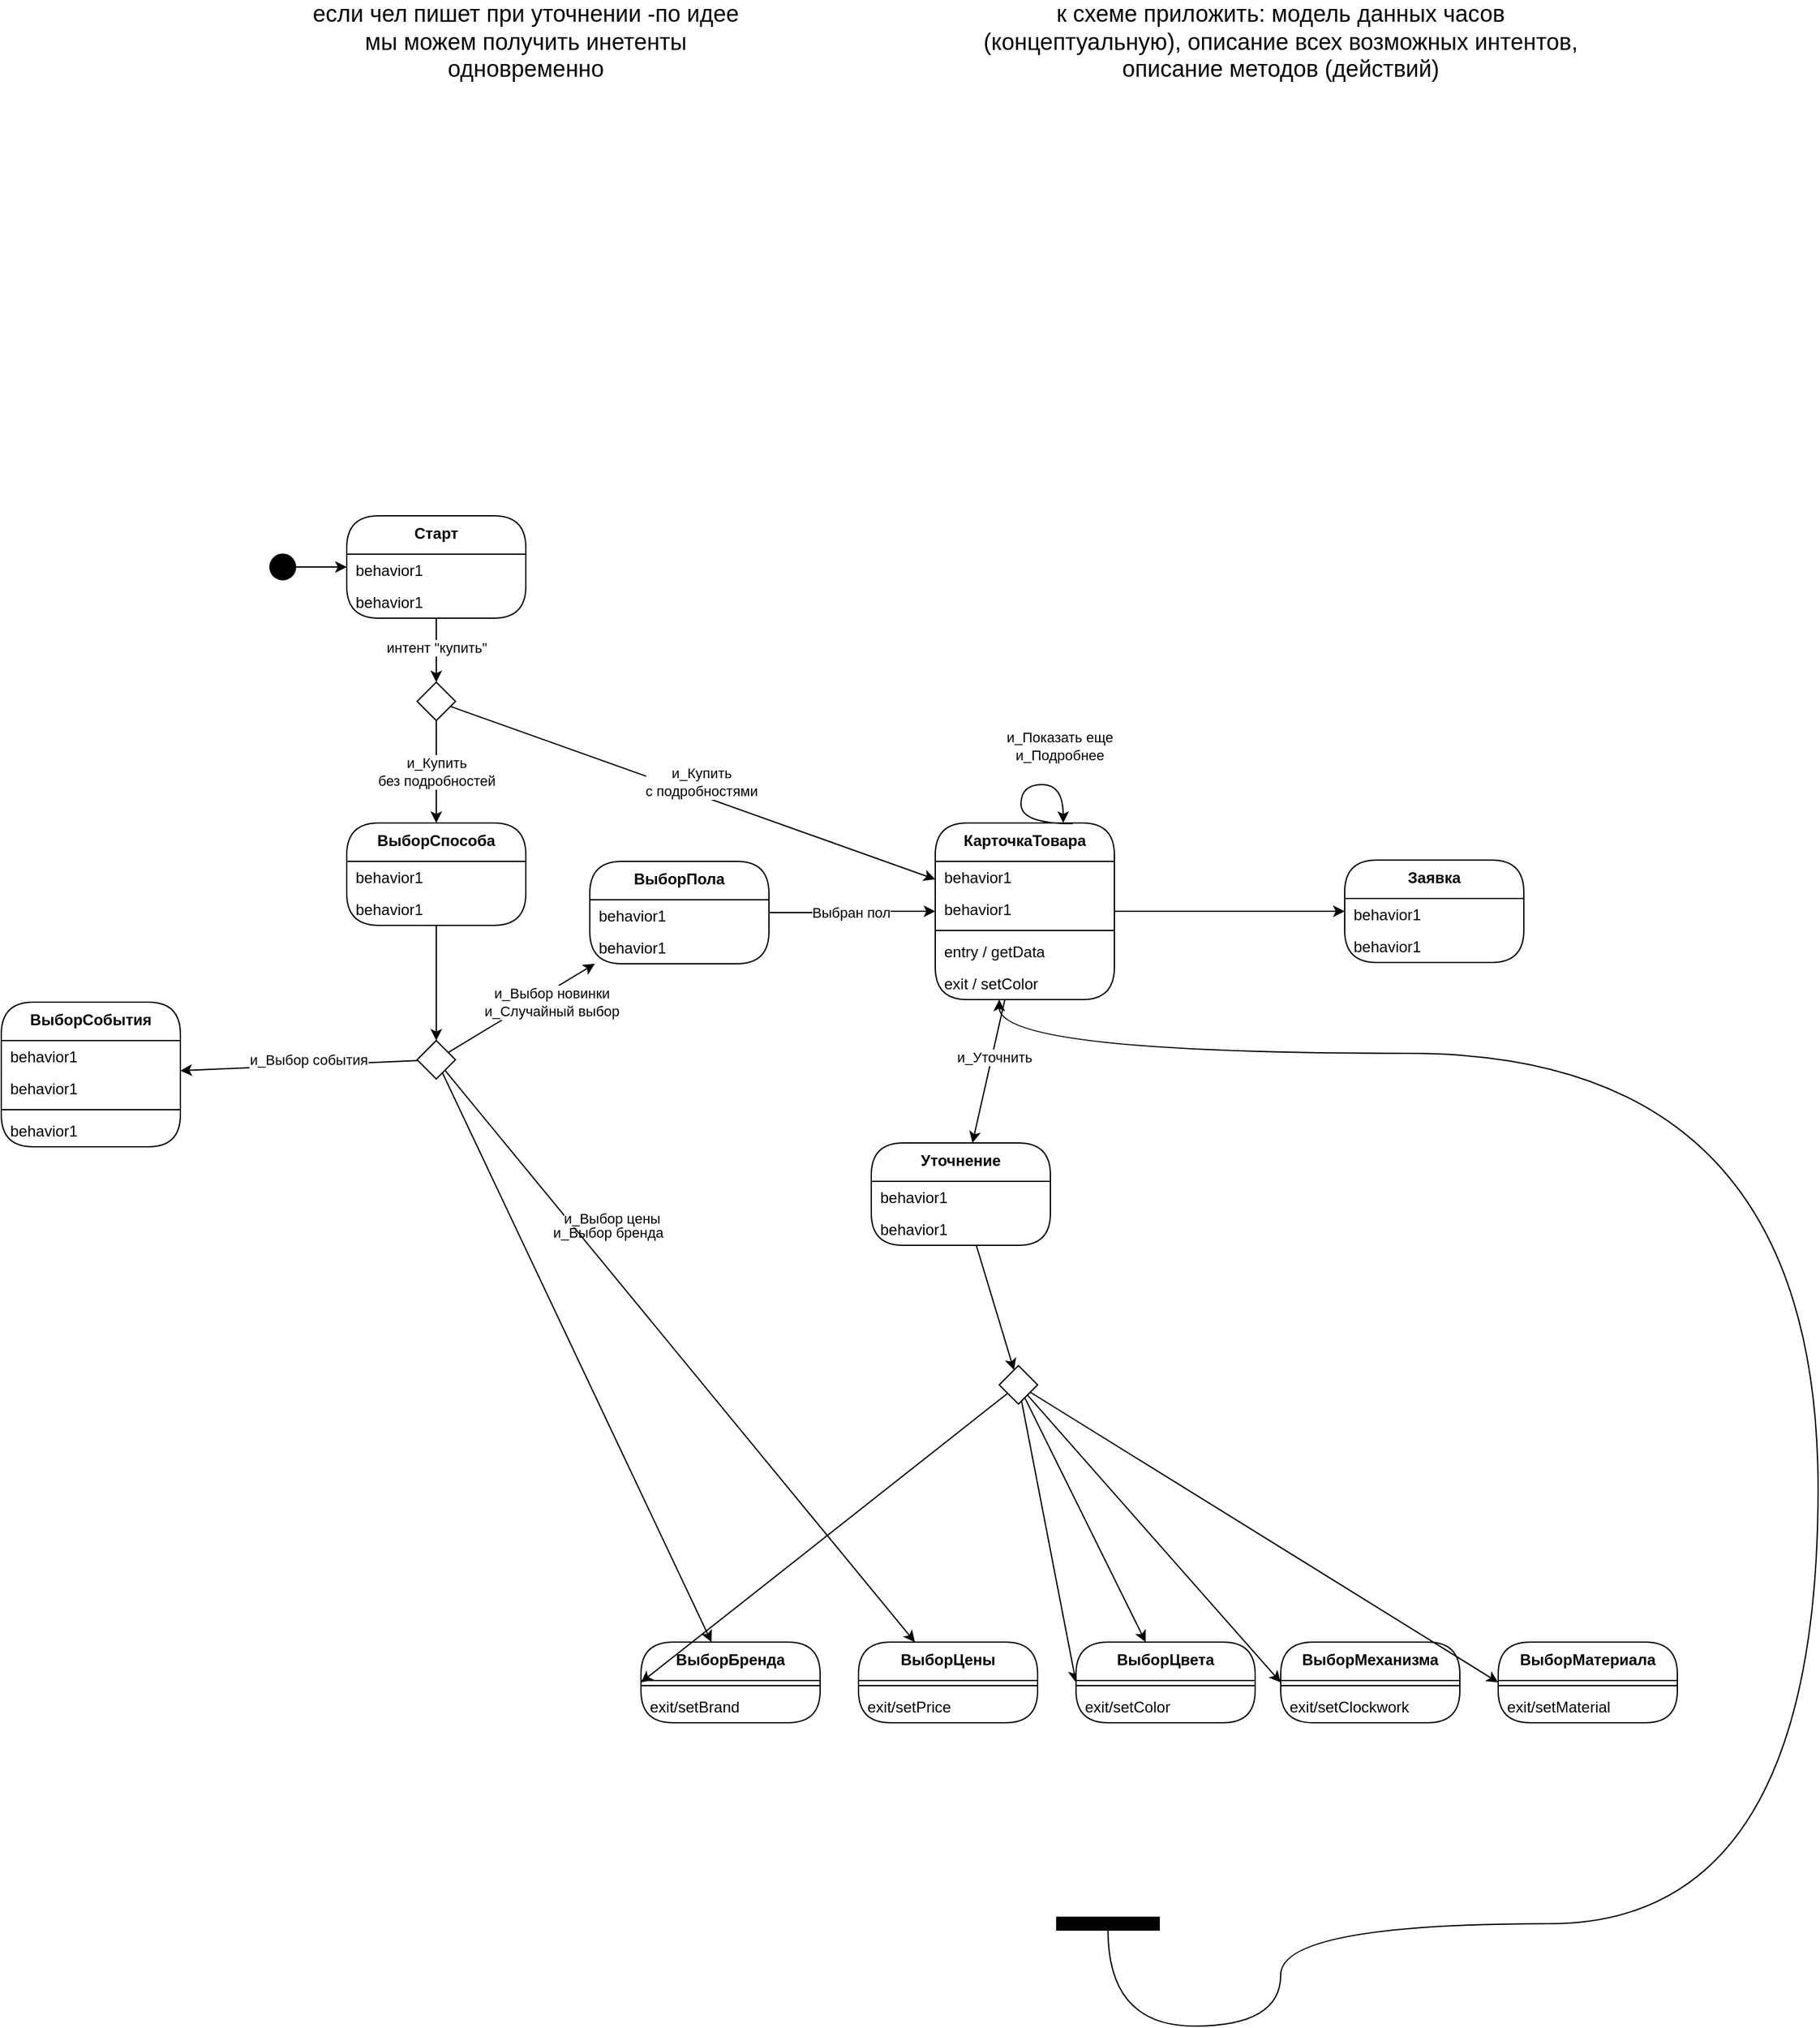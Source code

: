 <mxfile version="22.1.0" type="github" pages="2">
  <diagram name="Page-1" id="c4acf3e9-155e-7222-9cf6-157b1a14988f">
    <mxGraphModel dx="2126" dy="1546" grid="1" gridSize="10" guides="1" tooltips="1" connect="1" arrows="1" fold="1" page="0" pageScale="1" pageWidth="850" pageHeight="1100" background="none" math="0" shadow="0">
      <root>
        <mxCell id="0" />
        <mxCell id="1" parent="0" />
        <mxCell id="SWCbF4250IS1tGv3gK87-6" style="rounded=0;orthogonalLoop=1;jettySize=auto;html=1;edgeStyle=elbowEdgeStyle;" parent="1" source="T_VBmHh6CQnNHwD42FFN-5" target="FL9K62EaHGy_0KdFEDnW-7" edge="1">
          <mxGeometry relative="1" as="geometry">
            <mxPoint x="80" y="322.5" as="sourcePoint" />
            <mxPoint x="131.235" y="322.26" as="targetPoint" />
          </mxGeometry>
        </mxCell>
        <mxCell id="FL9K62EaHGy_0KdFEDnW-38" value="интент &quot;купить&quot;" style="edgeLabel;html=1;align=center;verticalAlign=middle;resizable=0;points=[];" vertex="1" connectable="0" parent="SWCbF4250IS1tGv3gK87-6">
          <mxGeometry x="-0.467" relative="1" as="geometry">
            <mxPoint y="9" as="offset" />
          </mxGeometry>
        </mxCell>
        <mxCell id="T_VBmHh6CQnNHwD42FFN-5" value="&lt;b&gt;Старт&lt;/b&gt;" style="swimlane;fontStyle=0;align=center;verticalAlign=top;childLayout=stackLayout;horizontal=1;startSize=30;horizontalStack=0;resizeParent=1;resizeParentMax=0;resizeLast=0;collapsible=0;marginBottom=0;html=1;rounded=1;absoluteArcSize=1;arcSize=50;whiteSpace=wrap;" parent="1" vertex="1">
          <mxGeometry x="-60" y="260" width="140" height="80" as="geometry" />
        </mxCell>
        <mxCell id="T_VBmHh6CQnNHwD42FFN-9" value="behavior1" style="fillColor=none;strokeColor=none;align=left;verticalAlign=middle;spacingLeft=5;whiteSpace=wrap;html=1;" parent="T_VBmHh6CQnNHwD42FFN-5" vertex="1">
          <mxGeometry y="30" width="140" height="25" as="geometry" />
        </mxCell>
        <mxCell id="T_VBmHh6CQnNHwD42FFN-12" value="behavior1" style="fillColor=none;strokeColor=none;align=left;verticalAlign=middle;spacingLeft=5;whiteSpace=wrap;html=1;" parent="T_VBmHh6CQnNHwD42FFN-5" vertex="1">
          <mxGeometry y="55" width="140" height="25" as="geometry" />
        </mxCell>
        <mxCell id="FL9K62EaHGy_0KdFEDnW-3" style="edgeStyle=orthogonalEdgeStyle;rounded=0;orthogonalLoop=1;jettySize=auto;html=1;" edge="1" parent="1" source="FL9K62EaHGy_0KdFEDnW-1" target="T_VBmHh6CQnNHwD42FFN-5">
          <mxGeometry relative="1" as="geometry" />
        </mxCell>
        <mxCell id="FL9K62EaHGy_0KdFEDnW-1" value="" style="ellipse;whiteSpace=wrap;html=1;fillColor=#000000;" vertex="1" parent="1">
          <mxGeometry x="-120" y="290" width="20" height="20" as="geometry" />
        </mxCell>
        <mxCell id="FL9K62EaHGy_0KdFEDnW-7" value="" style="rhombus;whiteSpace=wrap;html=1;" vertex="1" parent="1">
          <mxGeometry x="-5" y="390" width="30" height="30" as="geometry" />
        </mxCell>
        <mxCell id="FL9K62EaHGy_0KdFEDnW-8" value="ВыборСпособа" style="swimlane;fontStyle=1;align=center;verticalAlign=top;childLayout=stackLayout;horizontal=1;startSize=30;horizontalStack=0;resizeParent=1;resizeParentMax=0;resizeLast=0;collapsible=0;marginBottom=0;html=1;rounded=1;absoluteArcSize=1;arcSize=50;whiteSpace=wrap;" vertex="1" parent="1">
          <mxGeometry x="-60" y="500" width="140" height="80" as="geometry" />
        </mxCell>
        <mxCell id="FL9K62EaHGy_0KdFEDnW-9" value="behavior1" style="fillColor=none;strokeColor=none;align=left;verticalAlign=middle;spacingLeft=5;whiteSpace=wrap;html=1;" vertex="1" parent="FL9K62EaHGy_0KdFEDnW-8">
          <mxGeometry y="30" width="140" height="25" as="geometry" />
        </mxCell>
        <mxCell id="FL9K62EaHGy_0KdFEDnW-10" value="behavior1" style="fillColor=none;strokeColor=none;align=left;verticalAlign=middle;spacingLeft=5;whiteSpace=wrap;html=1;" vertex="1" parent="FL9K62EaHGy_0KdFEDnW-8">
          <mxGeometry y="55" width="140" height="25" as="geometry" />
        </mxCell>
        <mxCell id="FL9K62EaHGy_0KdFEDnW-11" style="rounded=0;orthogonalLoop=1;jettySize=auto;html=1;elbow=horizontal;edgeStyle=elbowEdgeStyle;" edge="1" parent="1" source="FL9K62EaHGy_0KdFEDnW-7" target="FL9K62EaHGy_0KdFEDnW-8">
          <mxGeometry relative="1" as="geometry">
            <mxPoint x="210" y="329.62" as="sourcePoint" />
            <mxPoint x="300" y="329.62" as="targetPoint" />
          </mxGeometry>
        </mxCell>
        <mxCell id="FL9K62EaHGy_0KdFEDnW-41" value="и_Купить&lt;br&gt;без подробностей" style="edgeLabel;html=1;align=center;verticalAlign=middle;resizable=0;points=[];" vertex="1" connectable="0" parent="FL9K62EaHGy_0KdFEDnW-11">
          <mxGeometry x="-0.509" y="-1" relative="1" as="geometry">
            <mxPoint x="1" y="20" as="offset" />
          </mxGeometry>
        </mxCell>
        <mxCell id="FL9K62EaHGy_0KdFEDnW-13" value="ВыборСобытия" style="swimlane;fontStyle=1;align=center;verticalAlign=top;childLayout=stackLayout;horizontal=1;startSize=30;horizontalStack=0;resizeParent=1;resizeParentMax=0;resizeLast=0;collapsible=0;marginBottom=0;html=1;rounded=1;absoluteArcSize=1;arcSize=50;whiteSpace=wrap;" vertex="1" parent="1">
          <mxGeometry x="-330" y="640" width="140" height="113" as="geometry" />
        </mxCell>
        <mxCell id="FL9K62EaHGy_0KdFEDnW-14" value="behavior1" style="fillColor=none;strokeColor=none;align=left;verticalAlign=middle;spacingLeft=5;whiteSpace=wrap;html=1;" vertex="1" parent="FL9K62EaHGy_0KdFEDnW-13">
          <mxGeometry y="30" width="140" height="25" as="geometry" />
        </mxCell>
        <mxCell id="FL9K62EaHGy_0KdFEDnW-15" value="behavior1" style="fillColor=none;strokeColor=none;align=left;verticalAlign=middle;spacingLeft=5;whiteSpace=wrap;html=1;" vertex="1" parent="FL9K62EaHGy_0KdFEDnW-13">
          <mxGeometry y="55" width="140" height="25" as="geometry" />
        </mxCell>
        <mxCell id="eSUh50LeGdBLvh848-gK-1" value="" style="line;strokeWidth=1;fillColor=none;align=left;verticalAlign=middle;spacingTop=-1;spacingLeft=3;spacingRight=3;rotatable=0;labelPosition=right;points=[];portConstraint=eastwest;" vertex="1" parent="FL9K62EaHGy_0KdFEDnW-13">
          <mxGeometry y="80" width="140" height="8" as="geometry" />
        </mxCell>
        <mxCell id="eSUh50LeGdBLvh848-gK-2" value="behavior1" style="fillColor=none;strokeColor=none;align=left;verticalAlign=middle;spacingLeft=5;whiteSpace=wrap;html=1;" vertex="1" parent="FL9K62EaHGy_0KdFEDnW-13">
          <mxGeometry y="88" width="140" height="25" as="geometry" />
        </mxCell>
        <mxCell id="FL9K62EaHGy_0KdFEDnW-58" style="edgeStyle=orthogonalEdgeStyle;rounded=0;orthogonalLoop=1;jettySize=auto;html=1;" edge="1" parent="1" source="FL9K62EaHGy_0KdFEDnW-17" target="FL9K62EaHGy_0KdFEDnW-20">
          <mxGeometry relative="1" as="geometry" />
        </mxCell>
        <mxCell id="ffJ6PwLNoABF6Ka8uKUp-25" value="Выбран пол" style="edgeLabel;html=1;align=center;verticalAlign=middle;resizable=0;points=[];" vertex="1" connectable="0" parent="FL9K62EaHGy_0KdFEDnW-58">
          <mxGeometry y="1" relative="1" as="geometry">
            <mxPoint as="offset" />
          </mxGeometry>
        </mxCell>
        <mxCell id="FL9K62EaHGy_0KdFEDnW-17" value="ВыборПола" style="swimlane;fontStyle=1;align=center;verticalAlign=top;childLayout=stackLayout;horizontal=1;startSize=30;horizontalStack=0;resizeParent=1;resizeParentMax=0;resizeLast=0;collapsible=0;marginBottom=0;html=1;rounded=1;absoluteArcSize=1;arcSize=50;whiteSpace=wrap;" vertex="1" parent="1">
          <mxGeometry x="130" y="530" width="140" height="80" as="geometry" />
        </mxCell>
        <mxCell id="FL9K62EaHGy_0KdFEDnW-18" value="behavior1" style="fillColor=none;strokeColor=none;align=left;verticalAlign=middle;spacingLeft=5;whiteSpace=wrap;html=1;" vertex="1" parent="FL9K62EaHGy_0KdFEDnW-17">
          <mxGeometry y="30" width="140" height="25" as="geometry" />
        </mxCell>
        <mxCell id="FL9K62EaHGy_0KdFEDnW-19" value="behavior1" style="fillColor=none;strokeColor=none;align=left;verticalAlign=middle;spacingLeft=5;whiteSpace=wrap;html=1;" vertex="1" parent="FL9K62EaHGy_0KdFEDnW-17">
          <mxGeometry y="55" width="140" height="25" as="geometry" />
        </mxCell>
        <mxCell id="FL9K62EaHGy_0KdFEDnW-61" style="edgeStyle=orthogonalEdgeStyle;rounded=0;orthogonalLoop=1;jettySize=auto;html=1;" edge="1" parent="1" source="FL9K62EaHGy_0KdFEDnW-20" target="FL9K62EaHGy_0KdFEDnW-23">
          <mxGeometry relative="1" as="geometry" />
        </mxCell>
        <mxCell id="FL9K62EaHGy_0KdFEDnW-62" style="rounded=0;orthogonalLoop=1;jettySize=auto;html=1;" edge="1" parent="1" source="FL9K62EaHGy_0KdFEDnW-20" target="FL9K62EaHGy_0KdFEDnW-26">
          <mxGeometry relative="1" as="geometry" />
        </mxCell>
        <mxCell id="FL9K62EaHGy_0KdFEDnW-63" value="и_Уточнить" style="edgeLabel;html=1;align=center;verticalAlign=middle;resizable=0;points=[];" vertex="1" connectable="0" parent="FL9K62EaHGy_0KdFEDnW-62">
          <mxGeometry x="-0.209" y="1" relative="1" as="geometry">
            <mxPoint as="offset" />
          </mxGeometry>
        </mxCell>
        <mxCell id="FL9K62EaHGy_0KdFEDnW-20" value="КарточкаТовара" style="swimlane;fontStyle=1;align=center;verticalAlign=top;childLayout=stackLayout;horizontal=1;startSize=30;horizontalStack=0;resizeParent=1;resizeParentMax=0;resizeLast=0;collapsible=0;marginBottom=0;html=1;rounded=1;absoluteArcSize=1;arcSize=50;whiteSpace=wrap;" vertex="1" parent="1">
          <mxGeometry x="400" y="500" width="140" height="138" as="geometry" />
        </mxCell>
        <mxCell id="FL9K62EaHGy_0KdFEDnW-21" value="behavior1" style="fillColor=none;strokeColor=none;align=left;verticalAlign=middle;spacingLeft=5;whiteSpace=wrap;html=1;" vertex="1" parent="FL9K62EaHGy_0KdFEDnW-20">
          <mxGeometry y="30" width="140" height="25" as="geometry" />
        </mxCell>
        <mxCell id="FL9K62EaHGy_0KdFEDnW-22" value="behavior1" style="fillColor=none;strokeColor=none;align=left;verticalAlign=middle;spacingLeft=5;whiteSpace=wrap;html=1;" vertex="1" parent="FL9K62EaHGy_0KdFEDnW-20">
          <mxGeometry y="55" width="140" height="25" as="geometry" />
        </mxCell>
        <mxCell id="ffJ6PwLNoABF6Ka8uKUp-27" value="" style="line;strokeWidth=1;fillColor=none;align=left;verticalAlign=middle;spacingTop=-1;spacingLeft=3;spacingRight=3;rotatable=0;labelPosition=right;points=[];portConstraint=eastwest;" vertex="1" parent="FL9K62EaHGy_0KdFEDnW-20">
          <mxGeometry y="80" width="140" height="8" as="geometry" />
        </mxCell>
        <mxCell id="ffJ6PwLNoABF6Ka8uKUp-29" value="entry / getData" style="fillColor=none;strokeColor=none;align=left;verticalAlign=middle;spacingLeft=5;whiteSpace=wrap;html=1;" vertex="1" parent="FL9K62EaHGy_0KdFEDnW-20">
          <mxGeometry y="88" width="140" height="25" as="geometry" />
        </mxCell>
        <mxCell id="ffJ6PwLNoABF6Ka8uKUp-28" value="exit / setСolor" style="fillColor=none;strokeColor=none;align=left;verticalAlign=middle;spacingLeft=5;whiteSpace=wrap;html=1;" vertex="1" parent="FL9K62EaHGy_0KdFEDnW-20">
          <mxGeometry y="113" width="140" height="25" as="geometry" />
        </mxCell>
        <mxCell id="FL9K62EaHGy_0KdFEDnW-23" value="Заявка" style="swimlane;fontStyle=1;align=center;verticalAlign=top;childLayout=stackLayout;horizontal=1;startSize=30;horizontalStack=0;resizeParent=1;resizeParentMax=0;resizeLast=0;collapsible=0;marginBottom=0;html=1;rounded=1;absoluteArcSize=1;arcSize=50;whiteSpace=wrap;" vertex="1" parent="1">
          <mxGeometry x="720" y="529" width="140" height="80" as="geometry" />
        </mxCell>
        <mxCell id="FL9K62EaHGy_0KdFEDnW-24" value="behavior1" style="fillColor=none;strokeColor=none;align=left;verticalAlign=middle;spacingLeft=5;whiteSpace=wrap;html=1;" vertex="1" parent="FL9K62EaHGy_0KdFEDnW-23">
          <mxGeometry y="30" width="140" height="25" as="geometry" />
        </mxCell>
        <mxCell id="FL9K62EaHGy_0KdFEDnW-25" value="behavior1" style="fillColor=none;strokeColor=none;align=left;verticalAlign=middle;spacingLeft=5;whiteSpace=wrap;html=1;" vertex="1" parent="FL9K62EaHGy_0KdFEDnW-23">
          <mxGeometry y="55" width="140" height="25" as="geometry" />
        </mxCell>
        <mxCell id="FL9K62EaHGy_0KdFEDnW-68" style="rounded=0;orthogonalLoop=1;jettySize=auto;html=1;" edge="1" parent="1" source="FL9K62EaHGy_0KdFEDnW-26" target="FL9K62EaHGy_0KdFEDnW-67">
          <mxGeometry relative="1" as="geometry" />
        </mxCell>
        <mxCell id="FL9K62EaHGy_0KdFEDnW-26" value="Уточнение" style="swimlane;fontStyle=1;align=center;verticalAlign=top;childLayout=stackLayout;horizontal=1;startSize=30;horizontalStack=0;resizeParent=1;resizeParentMax=0;resizeLast=0;collapsible=0;marginBottom=0;html=1;rounded=1;absoluteArcSize=1;arcSize=50;whiteSpace=wrap;" vertex="1" parent="1">
          <mxGeometry x="350" y="750" width="140" height="80" as="geometry" />
        </mxCell>
        <mxCell id="FL9K62EaHGy_0KdFEDnW-27" value="behavior1" style="fillColor=none;strokeColor=none;align=left;verticalAlign=middle;spacingLeft=5;whiteSpace=wrap;html=1;" vertex="1" parent="FL9K62EaHGy_0KdFEDnW-26">
          <mxGeometry y="30" width="140" height="25" as="geometry" />
        </mxCell>
        <mxCell id="FL9K62EaHGy_0KdFEDnW-28" value="behavior1" style="fillColor=none;strokeColor=none;align=left;verticalAlign=middle;spacingLeft=5;whiteSpace=wrap;html=1;" vertex="1" parent="FL9K62EaHGy_0KdFEDnW-26">
          <mxGeometry y="55" width="140" height="25" as="geometry" />
        </mxCell>
        <mxCell id="FL9K62EaHGy_0KdFEDnW-30" value="ВыборБренда" style="swimlane;fontStyle=1;align=center;verticalAlign=top;childLayout=stackLayout;horizontal=1;startSize=30;horizontalStack=0;resizeParent=1;resizeParentMax=0;resizeLast=0;collapsible=0;marginBottom=0;html=1;rounded=1;absoluteArcSize=1;arcSize=50;whiteSpace=wrap;" vertex="1" parent="1">
          <mxGeometry x="170" y="1140" width="140" height="63" as="geometry" />
        </mxCell>
        <mxCell id="ffJ6PwLNoABF6Ka8uKUp-10" value="" style="line;strokeWidth=1;fillColor=none;align=left;verticalAlign=middle;spacingTop=-1;spacingLeft=3;spacingRight=3;rotatable=0;labelPosition=right;points=[];portConstraint=eastwest;" vertex="1" parent="FL9K62EaHGy_0KdFEDnW-30">
          <mxGeometry y="30" width="140" height="8" as="geometry" />
        </mxCell>
        <mxCell id="ffJ6PwLNoABF6Ka8uKUp-11" value="exit/setBrand" style="fillColor=none;strokeColor=none;align=left;verticalAlign=middle;spacingLeft=5;whiteSpace=wrap;html=1;" vertex="1" parent="FL9K62EaHGy_0KdFEDnW-30">
          <mxGeometry y="38" width="140" height="25" as="geometry" />
        </mxCell>
        <mxCell id="FL9K62EaHGy_0KdFEDnW-35" value="ВыборМеханизма" style="swimlane;fontStyle=1;align=center;verticalAlign=top;childLayout=stackLayout;horizontal=1;startSize=30;horizontalStack=0;resizeParent=1;resizeParentMax=0;resizeLast=0;collapsible=0;marginBottom=0;html=1;rounded=1;absoluteArcSize=1;arcSize=50;whiteSpace=wrap;" vertex="1" parent="1">
          <mxGeometry x="670" y="1140" width="140" height="63" as="geometry" />
        </mxCell>
        <mxCell id="ffJ6PwLNoABF6Ka8uKUp-16" value="" style="line;strokeWidth=1;fillColor=none;align=left;verticalAlign=middle;spacingTop=-1;spacingLeft=3;spacingRight=3;rotatable=0;labelPosition=right;points=[];portConstraint=eastwest;" vertex="1" parent="FL9K62EaHGy_0KdFEDnW-35">
          <mxGeometry y="30" width="140" height="8" as="geometry" />
        </mxCell>
        <mxCell id="ffJ6PwLNoABF6Ka8uKUp-17" value="exit/setСlockwork" style="fillColor=none;strokeColor=none;align=left;verticalAlign=middle;spacingLeft=5;whiteSpace=wrap;html=1;" vertex="1" parent="FL9K62EaHGy_0KdFEDnW-35">
          <mxGeometry y="38" width="140" height="25" as="geometry" />
        </mxCell>
        <mxCell id="FL9K62EaHGy_0KdFEDnW-36" value="ВыборМатериала" style="swimlane;fontStyle=1;align=center;verticalAlign=top;childLayout=stackLayout;horizontal=1;startSize=30;horizontalStack=0;resizeParent=1;resizeParentMax=0;resizeLast=0;collapsible=0;marginBottom=0;html=1;rounded=1;absoluteArcSize=1;arcSize=50;whiteSpace=wrap;" vertex="1" parent="1">
          <mxGeometry x="840" y="1140" width="140" height="63" as="geometry" />
        </mxCell>
        <mxCell id="ffJ6PwLNoABF6Ka8uKUp-18" value="" style="line;strokeWidth=1;fillColor=none;align=left;verticalAlign=middle;spacingTop=-1;spacingLeft=3;spacingRight=3;rotatable=0;labelPosition=right;points=[];portConstraint=eastwest;" vertex="1" parent="FL9K62EaHGy_0KdFEDnW-36">
          <mxGeometry y="30" width="140" height="8" as="geometry" />
        </mxCell>
        <mxCell id="ffJ6PwLNoABF6Ka8uKUp-19" value="exit/setMaterial" style="fillColor=none;strokeColor=none;align=left;verticalAlign=middle;spacingLeft=5;whiteSpace=wrap;html=1;" vertex="1" parent="FL9K62EaHGy_0KdFEDnW-36">
          <mxGeometry y="38" width="140" height="25" as="geometry" />
        </mxCell>
        <mxCell id="FL9K62EaHGy_0KdFEDnW-39" style="rounded=0;orthogonalLoop=1;jettySize=auto;html=1;elbow=vertical;" edge="1" parent="1" source="FL9K62EaHGy_0KdFEDnW-7" target="FL9K62EaHGy_0KdFEDnW-20">
          <mxGeometry relative="1" as="geometry">
            <mxPoint x="20" y="430" as="sourcePoint" />
            <mxPoint x="20" y="470" as="targetPoint" />
          </mxGeometry>
        </mxCell>
        <mxCell id="FL9K62EaHGy_0KdFEDnW-40" value="и_Купить&lt;br&gt;с подробностями" style="edgeLabel;html=1;align=center;verticalAlign=middle;resizable=0;points=[];" vertex="1" connectable="0" parent="FL9K62EaHGy_0KdFEDnW-39">
          <mxGeometry x="-0.162" y="1" relative="1" as="geometry">
            <mxPoint x="37" y="3" as="offset" />
          </mxGeometry>
        </mxCell>
        <mxCell id="FL9K62EaHGy_0KdFEDnW-42" style="edgeStyle=orthogonalEdgeStyle;rounded=0;orthogonalLoop=1;jettySize=auto;html=1;" edge="1" parent="1" source="FL9K62EaHGy_0KdFEDnW-10" target="FL9K62EaHGy_0KdFEDnW-46">
          <mxGeometry relative="1" as="geometry">
            <mxPoint x="9.34" y="643.86" as="targetPoint" />
          </mxGeometry>
        </mxCell>
        <mxCell id="FL9K62EaHGy_0KdFEDnW-46" value="" style="rhombus;whiteSpace=wrap;html=1;" vertex="1" parent="1">
          <mxGeometry x="-5" y="670" width="30" height="30" as="geometry" />
        </mxCell>
        <mxCell id="FL9K62EaHGy_0KdFEDnW-47" style="rounded=0;orthogonalLoop=1;jettySize=auto;html=1;elbow=horizontal;" edge="1" parent="1" source="FL9K62EaHGy_0KdFEDnW-46" target="FL9K62EaHGy_0KdFEDnW-13">
          <mxGeometry relative="1" as="geometry">
            <mxPoint x="210" y="599.62" as="sourcePoint" />
            <mxPoint x="250" y="640" as="targetPoint" />
          </mxGeometry>
        </mxCell>
        <mxCell id="FL9K62EaHGy_0KdFEDnW-48" value="и_Выбор события" style="edgeLabel;html=1;align=center;verticalAlign=middle;resizable=0;points=[];" vertex="1" connectable="0" parent="FL9K62EaHGy_0KdFEDnW-47">
          <mxGeometry x="-0.509" y="-1" relative="1" as="geometry">
            <mxPoint x="-40" y="-2" as="offset" />
          </mxGeometry>
        </mxCell>
        <mxCell id="FL9K62EaHGy_0KdFEDnW-51" style="rounded=0;orthogonalLoop=1;jettySize=auto;html=1;elbow=horizontal;" edge="1" parent="1" source="FL9K62EaHGy_0KdFEDnW-46" target="FL9K62EaHGy_0KdFEDnW-30">
          <mxGeometry relative="1" as="geometry">
            <mxPoint x="10" y="660" as="sourcePoint" />
            <mxPoint x="-110" y="810" as="targetPoint" />
          </mxGeometry>
        </mxCell>
        <mxCell id="FL9K62EaHGy_0KdFEDnW-52" value="и_Выбор бренда" style="edgeLabel;html=1;align=center;verticalAlign=middle;resizable=0;points=[];" vertex="1" connectable="0" parent="FL9K62EaHGy_0KdFEDnW-51">
          <mxGeometry x="-0.509" y="-1" relative="1" as="geometry">
            <mxPoint x="78" y="15" as="offset" />
          </mxGeometry>
        </mxCell>
        <mxCell id="FL9K62EaHGy_0KdFEDnW-53" style="rounded=0;orthogonalLoop=1;jettySize=auto;html=1;elbow=horizontal;" edge="1" parent="1" source="FL9K62EaHGy_0KdFEDnW-46" target="FL9K62EaHGy_0KdFEDnW-37">
          <mxGeometry relative="1" as="geometry">
            <mxPoint x="111" y="614.5" as="sourcePoint" />
            <mxPoint x="160" y="820" as="targetPoint" />
          </mxGeometry>
        </mxCell>
        <mxCell id="FL9K62EaHGy_0KdFEDnW-54" value="и_Выбор цены" style="edgeLabel;html=1;align=center;verticalAlign=middle;resizable=0;points=[];" vertex="1" connectable="0" parent="FL9K62EaHGy_0KdFEDnW-53">
          <mxGeometry x="-0.509" y="-1" relative="1" as="geometry">
            <mxPoint x="41" y="5" as="offset" />
          </mxGeometry>
        </mxCell>
        <mxCell id="FL9K62EaHGy_0KdFEDnW-55" style="rounded=0;orthogonalLoop=1;jettySize=auto;html=1;elbow=horizontal;" edge="1" parent="1" source="FL9K62EaHGy_0KdFEDnW-46" target="FL9K62EaHGy_0KdFEDnW-17">
          <mxGeometry relative="1" as="geometry">
            <mxPoint x="121" y="624.5" as="sourcePoint" />
            <mxPoint x="-90" y="860" as="targetPoint" />
          </mxGeometry>
        </mxCell>
        <mxCell id="FL9K62EaHGy_0KdFEDnW-56" value="и_Выбор новинки&lt;br&gt;и_Случайный выбор" style="edgeLabel;html=1;align=center;verticalAlign=middle;resizable=0;points=[];" vertex="1" connectable="0" parent="FL9K62EaHGy_0KdFEDnW-55">
          <mxGeometry x="-0.509" y="-1" relative="1" as="geometry">
            <mxPoint x="52" y="-23" as="offset" />
          </mxGeometry>
        </mxCell>
        <mxCell id="FL9K62EaHGy_0KdFEDnW-59" style="edgeStyle=orthogonalEdgeStyle;rounded=0;orthogonalLoop=1;jettySize=auto;html=1;elbow=vertical;exitX=0.767;exitY=0.004;exitDx=0;exitDy=0;exitPerimeter=0;curved=1;" edge="1" parent="1" source="FL9K62EaHGy_0KdFEDnW-20" target="FL9K62EaHGy_0KdFEDnW-20">
          <mxGeometry relative="1" as="geometry">
            <mxPoint x="520" y="420" as="sourcePoint" />
            <mxPoint x="470" y="511" as="targetPoint" />
            <Array as="points">
              <mxPoint x="467" y="470" />
              <mxPoint x="500" y="470" />
            </Array>
          </mxGeometry>
        </mxCell>
        <mxCell id="FL9K62EaHGy_0KdFEDnW-60" value="и_Показать еще&lt;br&gt;и_Подробнее" style="edgeLabel;html=1;align=center;verticalAlign=middle;resizable=0;points=[];" vertex="1" connectable="0" parent="FL9K62EaHGy_0KdFEDnW-59">
          <mxGeometry x="0.187" y="2" relative="1" as="geometry">
            <mxPoint x="21" y="-28" as="offset" />
          </mxGeometry>
        </mxCell>
        <mxCell id="FL9K62EaHGy_0KdFEDnW-65" value="если чел пишет при уточнении -по идее мы можем получить инетенты одновременно" style="text;html=1;strokeColor=none;fillColor=none;align=center;verticalAlign=middle;whiteSpace=wrap;rounded=0;fontSize=18;" vertex="1" parent="1">
          <mxGeometry x="-90" y="-110" width="340" as="geometry" />
        </mxCell>
        <mxCell id="FL9K62EaHGy_0KdFEDnW-69" style="rounded=0;orthogonalLoop=1;jettySize=auto;html=1;entryX=0;entryY=0.5;entryDx=0;entryDy=0;" edge="1" parent="1" source="FL9K62EaHGy_0KdFEDnW-67" target="FL9K62EaHGy_0KdFEDnW-34">
          <mxGeometry relative="1" as="geometry" />
        </mxCell>
        <mxCell id="FL9K62EaHGy_0KdFEDnW-70" style="rounded=0;orthogonalLoop=1;jettySize=auto;html=1;entryX=0;entryY=0.5;entryDx=0;entryDy=0;" edge="1" parent="1" source="FL9K62EaHGy_0KdFEDnW-67" target="FL9K62EaHGy_0KdFEDnW-30">
          <mxGeometry relative="1" as="geometry" />
        </mxCell>
        <mxCell id="FL9K62EaHGy_0KdFEDnW-72" style="rounded=0;orthogonalLoop=1;jettySize=auto;html=1;entryX=0;entryY=0.5;entryDx=0;entryDy=0;" edge="1" parent="1" source="FL9K62EaHGy_0KdFEDnW-67" target="FL9K62EaHGy_0KdFEDnW-35">
          <mxGeometry relative="1" as="geometry" />
        </mxCell>
        <mxCell id="FL9K62EaHGy_0KdFEDnW-73" style="rounded=0;orthogonalLoop=1;jettySize=auto;html=1;entryX=0;entryY=0.5;entryDx=0;entryDy=0;" edge="1" parent="1" source="FL9K62EaHGy_0KdFEDnW-67" target="FL9K62EaHGy_0KdFEDnW-36">
          <mxGeometry relative="1" as="geometry" />
        </mxCell>
        <mxCell id="FL9K62EaHGy_0KdFEDnW-67" value="" style="rhombus;whiteSpace=wrap;html=1;" vertex="1" parent="1">
          <mxGeometry x="450" y="924" width="30" height="30" as="geometry" />
        </mxCell>
        <mxCell id="ffJ6PwLNoABF6Ka8uKUp-21" style="rounded=0;orthogonalLoop=1;jettySize=auto;html=1;edgeStyle=orthogonalEdgeStyle;exitX=1;exitY=0.5;exitDx=0;exitDy=0;curved=1;" edge="1" parent="1" source="ffJ6PwLNoABF6Ka8uKUp-5" target="ffJ6PwLNoABF6Ka8uKUp-28">
          <mxGeometry relative="1" as="geometry">
            <Array as="points">
              <mxPoint x="535" y="1440" />
              <mxPoint x="670" y="1440" />
              <mxPoint x="670" y="1360" />
              <mxPoint x="1090" y="1360" />
              <mxPoint x="1090" y="680" />
              <mxPoint x="450" y="680" />
            </Array>
          </mxGeometry>
        </mxCell>
        <mxCell id="ffJ6PwLNoABF6Ka8uKUp-5" value="" style="rounded=0;whiteSpace=wrap;html=1;fillColor=#030303;rotation=90;" vertex="1" parent="1">
          <mxGeometry x="530" y="1320" width="10" height="80" as="geometry" />
        </mxCell>
        <mxCell id="ffJ6PwLNoABF6Ka8uKUp-26" value="к схеме приложить: модель данных часов (концептуальную), описание всех возможных интентов, описание методов (действий)" style="text;html=1;strokeColor=none;fillColor=none;align=center;verticalAlign=middle;whiteSpace=wrap;rounded=0;fontSize=18;" vertex="1" parent="1">
          <mxGeometry x="430" y="-130" width="480" height="40" as="geometry" />
        </mxCell>
        <mxCell id="q2HMm7o0KwLSOO0PUDpN-1" value="" style="rounded=0;orthogonalLoop=1;jettySize=auto;html=1;" edge="1" parent="1" source="FL9K62EaHGy_0KdFEDnW-67" target="FL9K62EaHGy_0KdFEDnW-34">
          <mxGeometry relative="1" as="geometry">
            <mxPoint x="465" y="954" as="sourcePoint" />
            <mxPoint x="465" y="1121" as="targetPoint" />
          </mxGeometry>
        </mxCell>
        <mxCell id="FL9K62EaHGy_0KdFEDnW-34" value="ВыборЦвета" style="swimlane;fontStyle=1;align=center;verticalAlign=top;childLayout=stackLayout;horizontal=1;startSize=30;horizontalStack=0;resizeParent=1;resizeParentMax=0;resizeLast=0;collapsible=0;marginBottom=0;html=1;rounded=1;absoluteArcSize=1;arcSize=50;whiteSpace=wrap;" vertex="1" parent="1">
          <mxGeometry x="510" y="1140" width="140" height="63" as="geometry" />
        </mxCell>
        <mxCell id="ffJ6PwLNoABF6Ka8uKUp-12" value="" style="line;strokeWidth=1;fillColor=none;align=left;verticalAlign=middle;spacingTop=-1;spacingLeft=3;spacingRight=3;rotatable=0;labelPosition=right;points=[];portConstraint=eastwest;" vertex="1" parent="FL9K62EaHGy_0KdFEDnW-34">
          <mxGeometry y="30" width="140" height="8" as="geometry" />
        </mxCell>
        <mxCell id="ffJ6PwLNoABF6Ka8uKUp-13" value="exit/setСolor" style="fillColor=none;strokeColor=none;align=left;verticalAlign=middle;spacingLeft=5;whiteSpace=wrap;html=1;" vertex="1" parent="FL9K62EaHGy_0KdFEDnW-34">
          <mxGeometry y="38" width="140" height="25" as="geometry" />
        </mxCell>
        <mxCell id="FL9K62EaHGy_0KdFEDnW-37" value="ВыборЦены" style="swimlane;fontStyle=1;align=center;verticalAlign=top;childLayout=stackLayout;horizontal=1;startSize=30;horizontalStack=0;resizeParent=1;resizeParentMax=0;resizeLast=0;collapsible=0;marginBottom=0;html=1;rounded=1;absoluteArcSize=1;arcSize=50;whiteSpace=wrap;" vertex="1" parent="1">
          <mxGeometry x="340" y="1140" width="140" height="63" as="geometry" />
        </mxCell>
        <mxCell id="ffJ6PwLNoABF6Ka8uKUp-14" value="" style="line;strokeWidth=1;fillColor=none;align=left;verticalAlign=middle;spacingTop=-1;spacingLeft=3;spacingRight=3;rotatable=0;labelPosition=right;points=[];portConstraint=eastwest;" vertex="1" parent="FL9K62EaHGy_0KdFEDnW-37">
          <mxGeometry y="30" width="140" height="8" as="geometry" />
        </mxCell>
        <mxCell id="ffJ6PwLNoABF6Ka8uKUp-15" value="exit/setPrice" style="fillColor=none;strokeColor=none;align=left;verticalAlign=middle;spacingLeft=5;whiteSpace=wrap;html=1;" vertex="1" parent="FL9K62EaHGy_0KdFEDnW-37">
          <mxGeometry y="38" width="140" height="25" as="geometry" />
        </mxCell>
      </root>
    </mxGraphModel>
  </diagram>
  <diagram id="NRU9Yulu_dXbEhS77t4e" name="Page-2">
    <mxGraphModel dx="2361" dy="1019" grid="1" gridSize="10" guides="1" tooltips="1" connect="1" arrows="1" fold="1" page="1" pageScale="1" pageWidth="827" pageHeight="1169" math="0" shadow="0">
      <root>
        <mxCell id="0" />
        <mxCell id="1" parent="0" />
        <mxCell id="oPtB8-bLimxsmcsgXv5w-1" value="State1" style="shape=folder;align=center;verticalAlign=middle;fontStyle=0;tabWidth=100;tabHeight=30;tabPosition=left;html=1;boundedLbl=1;labelInHeader=1;rounded=1;absoluteArcSize=1;arcSize=10;whiteSpace=wrap;" vertex="1" parent="1">
          <mxGeometry x="-550" y="221.5" width="140" height="90" as="geometry" />
        </mxCell>
        <mxCell id="oPtB8-bLimxsmcsgXv5w-2" value="" style="ellipse;html=1;" vertex="1" parent="1">
          <mxGeometry x="-560" y="610" width="30" height="30" as="geometry" />
        </mxCell>
        <mxCell id="oPtB8-bLimxsmcsgXv5w-3" value="" style="endArrow=open;html=1;rounded=0;align=center;verticalAlign=top;endFill=0;labelBackgroundColor=none;endSize=6;" edge="1" parent="1" source="oPtB8-bLimxsmcsgXv5w-2">
          <mxGeometry relative="1" as="geometry">
            <mxPoint x="-447" y="625" as="targetPoint" />
          </mxGeometry>
        </mxCell>
        <mxCell id="oPtB8-bLimxsmcsgXv5w-4" value="State1&lt;br&gt;[invariant1]&lt;br&gt;&amp;lt;&amp;lt;extended/final&amp;gt;&amp;gt;" style="swimlane;fontStyle=4;align=center;verticalAlign=top;childLayout=stackLayout;horizontal=1;startSize=60;horizontalStack=0;resizeParent=1;resizeParentMax=0;resizeLast=0;collapsible=0;marginBottom=0;html=1;rounded=1;absoluteArcSize=1;arcSize=50;whiteSpace=wrap;" vertex="1" parent="1">
          <mxGeometry x="-530" y="390" width="140" height="176" as="geometry" />
        </mxCell>
        <mxCell id="oPtB8-bLimxsmcsgXv5w-5" value="" style="fillColor=none;strokeColor=none;container=1;collapsible=0;" vertex="1" parent="oPtB8-bLimxsmcsgXv5w-4">
          <mxGeometry y="60" width="140" height="50" as="geometry" />
        </mxCell>
        <mxCell id="oPtB8-bLimxsmcsgXv5w-6" value="State2" style="html=1;align=center;verticalAlign=middle;rounded=1;absoluteArcSize=1;arcSize=10;whiteSpace=wrap;" vertex="1" parent="oPtB8-bLimxsmcsgXv5w-5">
          <mxGeometry x="30" y="10" width="80" height="30" as="geometry" />
        </mxCell>
        <mxCell id="oPtB8-bLimxsmcsgXv5w-7" value="" style="line;strokeWidth=1;fillColor=none;align=left;verticalAlign=middle;spacingTop=-1;spacingLeft=3;spacingRight=3;rotatable=0;labelPosition=right;points=[];portConstraint=eastwest;" vertex="1" parent="oPtB8-bLimxsmcsgXv5w-4">
          <mxGeometry y="110" width="140" height="8" as="geometry" />
        </mxCell>
        <mxCell id="oPtB8-bLimxsmcsgXv5w-8" value="behavior1" style="fillColor=none;strokeColor=none;align=left;verticalAlign=middle;spacingLeft=5;whiteSpace=wrap;html=1;" vertex="1" parent="oPtB8-bLimxsmcsgXv5w-4">
          <mxGeometry y="118" width="140" height="25" as="geometry" />
        </mxCell>
        <mxCell id="oPtB8-bLimxsmcsgXv5w-9" value="" style="line;strokeWidth=1;fillColor=none;align=left;verticalAlign=middle;spacingTop=-1;spacingLeft=3;spacingRight=3;rotatable=0;labelPosition=right;points=[];portConstraint=eastwest;" vertex="1" parent="oPtB8-bLimxsmcsgXv5w-4">
          <mxGeometry y="143" width="140" height="8" as="geometry" />
        </mxCell>
        <mxCell id="oPtB8-bLimxsmcsgXv5w-10" value="transition1" style="fillColor=none;strokeColor=none;align=left;verticalAlign=middle;spacingLeft=5;whiteSpace=wrap;html=1;" vertex="1" parent="oPtB8-bLimxsmcsgXv5w-4">
          <mxGeometry y="151" width="140" height="25" as="geometry" />
        </mxCell>
        <mxCell id="oPtB8-bLimxsmcsgXv5w-11" value="Старт" style="swimlane;fontStyle=4;align=center;verticalAlign=top;childLayout=stackLayout;horizontal=1;startSize=30;horizontalStack=0;resizeParent=1;resizeParentMax=0;resizeLast=0;collapsible=0;marginBottom=0;html=1;rounded=1;absoluteArcSize=1;arcSize=140;whiteSpace=wrap;" vertex="1" parent="1">
          <mxGeometry x="-530" y="120" width="140" height="80" as="geometry" />
        </mxCell>
        <mxCell id="oPtB8-bLimxsmcsgXv5w-12" value="behavior1" style="fillColor=none;strokeColor=none;align=left;verticalAlign=middle;spacingLeft=5;whiteSpace=wrap;html=1;" vertex="1" parent="oPtB8-bLimxsmcsgXv5w-11">
          <mxGeometry y="30" width="140" height="25" as="geometry" />
        </mxCell>
        <mxCell id="oPtB8-bLimxsmcsgXv5w-13" value="behavior1" style="fillColor=none;strokeColor=none;align=left;verticalAlign=middle;spacingLeft=5;whiteSpace=wrap;html=1;" vertex="1" parent="oPtB8-bLimxsmcsgXv5w-11">
          <mxGeometry y="55" width="140" height="25" as="geometry" />
        </mxCell>
        <mxCell id="S8csJaeQ3eJkUpWspcCP-1" style="rounded=0;orthogonalLoop=1;jettySize=auto;html=1;exitX=0.718;exitY=0.482;exitDx=0;exitDy=0;exitPerimeter=0;entryX=0;entryY=0.5;entryDx=0;entryDy=0;" edge="1" parent="1" source="S8csJaeQ3eJkUpWspcCP-2" target="S8csJaeQ3eJkUpWspcCP-6">
          <mxGeometry relative="1" as="geometry" />
        </mxCell>
        <mxCell id="S8csJaeQ3eJkUpWspcCP-2" value="" style="html=1;points=[];perimeter=orthogonalPerimeter;fillColor=strokeColor;" vertex="1" parent="1">
          <mxGeometry x="599" y="251.5" width="5" height="80" as="geometry" />
        </mxCell>
        <mxCell id="S8csJaeQ3eJkUpWspcCP-3" value="Action1&lt;br&gt;(Operation1)" style="html=1;align=center;verticalAlign=top;rounded=1;absoluteArcSize=1;arcSize=10;dashed=0;whiteSpace=wrap;" vertex="1" parent="1">
          <mxGeometry x="409" y="271.5" width="140" height="40" as="geometry" />
        </mxCell>
        <mxCell id="S8csJaeQ3eJkUpWspcCP-4" style="edgeStyle=orthogonalEdgeStyle;rounded=0;orthogonalLoop=1;jettySize=auto;html=1;entryX=0.247;entryY=0.497;entryDx=0;entryDy=0;entryPerimeter=0;" edge="1" parent="1" source="S8csJaeQ3eJkUpWspcCP-3" target="S8csJaeQ3eJkUpWspcCP-2">
          <mxGeometry relative="1" as="geometry" />
        </mxCell>
        <mxCell id="S8csJaeQ3eJkUpWspcCP-5" style="rounded=0;orthogonalLoop=1;jettySize=auto;html=1;exitX=0.407;exitY=0.479;exitDx=0;exitDy=0;exitPerimeter=0;entryX=0;entryY=0.5;entryDx=0;entryDy=0;" edge="1" parent="1" source="S8csJaeQ3eJkUpWspcCP-2" target="S8csJaeQ3eJkUpWspcCP-7">
          <mxGeometry relative="1" as="geometry">
            <mxPoint x="613" y="300.5" as="sourcePoint" />
            <mxPoint x="749" y="211.5" as="targetPoint" />
          </mxGeometry>
        </mxCell>
        <mxCell id="S8csJaeQ3eJkUpWspcCP-6" value="Action1&lt;br&gt;(Operation1)" style="html=1;align=center;verticalAlign=top;rounded=1;absoluteArcSize=1;arcSize=10;dashed=0;whiteSpace=wrap;" vertex="1" parent="1">
          <mxGeometry x="699" y="229" width="140" height="40" as="geometry" />
        </mxCell>
        <mxCell id="S8csJaeQ3eJkUpWspcCP-7" value="Action1&lt;br&gt;(Operation1)" style="html=1;align=center;verticalAlign=top;rounded=1;absoluteArcSize=1;arcSize=10;dashed=0;whiteSpace=wrap;" vertex="1" parent="1">
          <mxGeometry x="699" y="314" width="140" height="40" as="geometry" />
        </mxCell>
      </root>
    </mxGraphModel>
  </diagram>
</mxfile>
